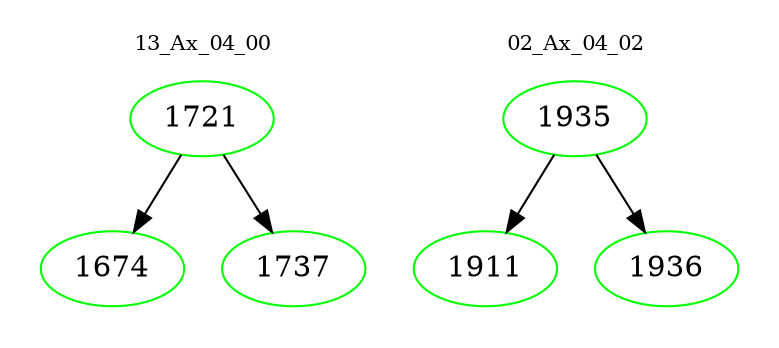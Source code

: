 digraph{
subgraph cluster_0 {
color = white
label = "13_Ax_04_00";
fontsize=10;
T0_1721 [label="1721", color="green"]
T0_1721 -> T0_1674 [color="black"]
T0_1674 [label="1674", color="green"]
T0_1721 -> T0_1737 [color="black"]
T0_1737 [label="1737", color="green"]
}
subgraph cluster_1 {
color = white
label = "02_Ax_04_02";
fontsize=10;
T1_1935 [label="1935", color="green"]
T1_1935 -> T1_1911 [color="black"]
T1_1911 [label="1911", color="green"]
T1_1935 -> T1_1936 [color="black"]
T1_1936 [label="1936", color="green"]
}
}
